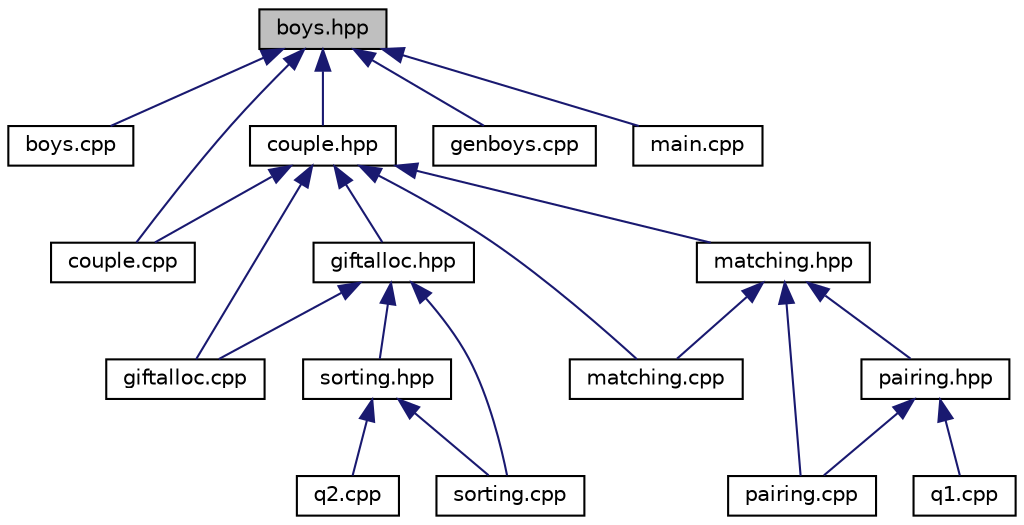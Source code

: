 digraph "boys.hpp"
{
  edge [fontname="Helvetica",fontsize="10",labelfontname="Helvetica",labelfontsize="10"];
  node [fontname="Helvetica",fontsize="10",shape=record];
  Node1 [label="boys.hpp",height=0.2,width=0.4,color="black", fillcolor="grey75", style="filled", fontcolor="black"];
  Node1 -> Node2 [dir="back",color="midnightblue",fontsize="10",style="solid",fontname="Helvetica"];
  Node2 [label="boys.cpp",height=0.2,width=0.4,color="black", fillcolor="white", style="filled",URL="$boys_8cpp.html"];
  Node1 -> Node3 [dir="back",color="midnightblue",fontsize="10",style="solid",fontname="Helvetica"];
  Node3 [label="couple.cpp",height=0.2,width=0.4,color="black", fillcolor="white", style="filled",URL="$couple_8cpp.html"];
  Node1 -> Node4 [dir="back",color="midnightblue",fontsize="10",style="solid",fontname="Helvetica"];
  Node4 [label="couple.hpp",height=0.2,width=0.4,color="black", fillcolor="white", style="filled",URL="$couple_8hpp.html"];
  Node4 -> Node3 [dir="back",color="midnightblue",fontsize="10",style="solid",fontname="Helvetica"];
  Node4 -> Node5 [dir="back",color="midnightblue",fontsize="10",style="solid",fontname="Helvetica"];
  Node5 [label="giftalloc.cpp",height=0.2,width=0.4,color="black", fillcolor="white", style="filled",URL="$giftalloc_8cpp.html"];
  Node4 -> Node6 [dir="back",color="midnightblue",fontsize="10",style="solid",fontname="Helvetica"];
  Node6 [label="giftalloc.hpp",height=0.2,width=0.4,color="black", fillcolor="white", style="filled",URL="$giftalloc_8hpp.html"];
  Node6 -> Node5 [dir="back",color="midnightblue",fontsize="10",style="solid",fontname="Helvetica"];
  Node6 -> Node7 [dir="back",color="midnightblue",fontsize="10",style="solid",fontname="Helvetica"];
  Node7 [label="sorting.hpp",height=0.2,width=0.4,color="black", fillcolor="white", style="filled",URL="$sorting_8hpp.html"];
  Node7 -> Node8 [dir="back",color="midnightblue",fontsize="10",style="solid",fontname="Helvetica"];
  Node8 [label="q2.cpp",height=0.2,width=0.4,color="black", fillcolor="white", style="filled",URL="$q2_8cpp.html"];
  Node7 -> Node9 [dir="back",color="midnightblue",fontsize="10",style="solid",fontname="Helvetica"];
  Node9 [label="sorting.cpp",height=0.2,width=0.4,color="black", fillcolor="white", style="filled",URL="$sorting_8cpp.html"];
  Node6 -> Node9 [dir="back",color="midnightblue",fontsize="10",style="solid",fontname="Helvetica"];
  Node4 -> Node10 [dir="back",color="midnightblue",fontsize="10",style="solid",fontname="Helvetica"];
  Node10 [label="matching.cpp",height=0.2,width=0.4,color="black", fillcolor="white", style="filled",URL="$matching_8cpp.html"];
  Node4 -> Node11 [dir="back",color="midnightblue",fontsize="10",style="solid",fontname="Helvetica"];
  Node11 [label="matching.hpp",height=0.2,width=0.4,color="black", fillcolor="white", style="filled",URL="$matching_8hpp.html"];
  Node11 -> Node10 [dir="back",color="midnightblue",fontsize="10",style="solid",fontname="Helvetica"];
  Node11 -> Node12 [dir="back",color="midnightblue",fontsize="10",style="solid",fontname="Helvetica"];
  Node12 [label="pairing.cpp",height=0.2,width=0.4,color="black", fillcolor="white", style="filled",URL="$pairing_8cpp.html"];
  Node11 -> Node13 [dir="back",color="midnightblue",fontsize="10",style="solid",fontname="Helvetica"];
  Node13 [label="pairing.hpp",height=0.2,width=0.4,color="black", fillcolor="white", style="filled",URL="$pairing_8hpp.html"];
  Node13 -> Node12 [dir="back",color="midnightblue",fontsize="10",style="solid",fontname="Helvetica"];
  Node13 -> Node14 [dir="back",color="midnightblue",fontsize="10",style="solid",fontname="Helvetica"];
  Node14 [label="q1.cpp",height=0.2,width=0.4,color="black", fillcolor="white", style="filled",URL="$q1_8cpp.html"];
  Node1 -> Node15 [dir="back",color="midnightblue",fontsize="10",style="solid",fontname="Helvetica"];
  Node15 [label="genboys.cpp",height=0.2,width=0.4,color="black", fillcolor="white", style="filled",URL="$genboys_8cpp.html"];
  Node1 -> Node16 [dir="back",color="midnightblue",fontsize="10",style="solid",fontname="Helvetica"];
  Node16 [label="main.cpp",height=0.2,width=0.4,color="black", fillcolor="white", style="filled",URL="$main_8cpp.html"];
}
